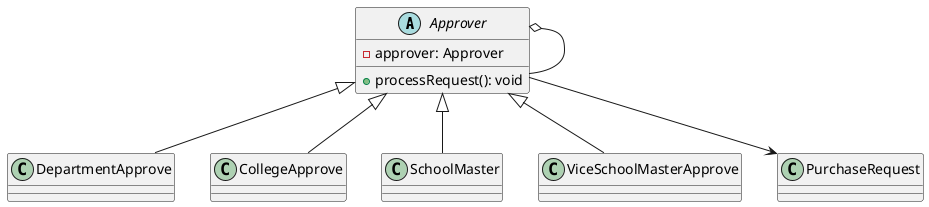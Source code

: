 @startuml
abstract class Approver{
    - approver: Approver
    + processRequest(): void
}

class DepartmentApprove{}
class CollegeApprove{}
class SchoolMaster{}
class ViceSchoolMasterApprove{}
Approver o-- Approver
Approver <|-- DepartmentApprove
Approver <|-- CollegeApprove
Approver <|-- SchoolMaster
Approver <|-- ViceSchoolMasterApprove

class PurchaseRequest{
}
Approver --> PurchaseRequest

@enduml
